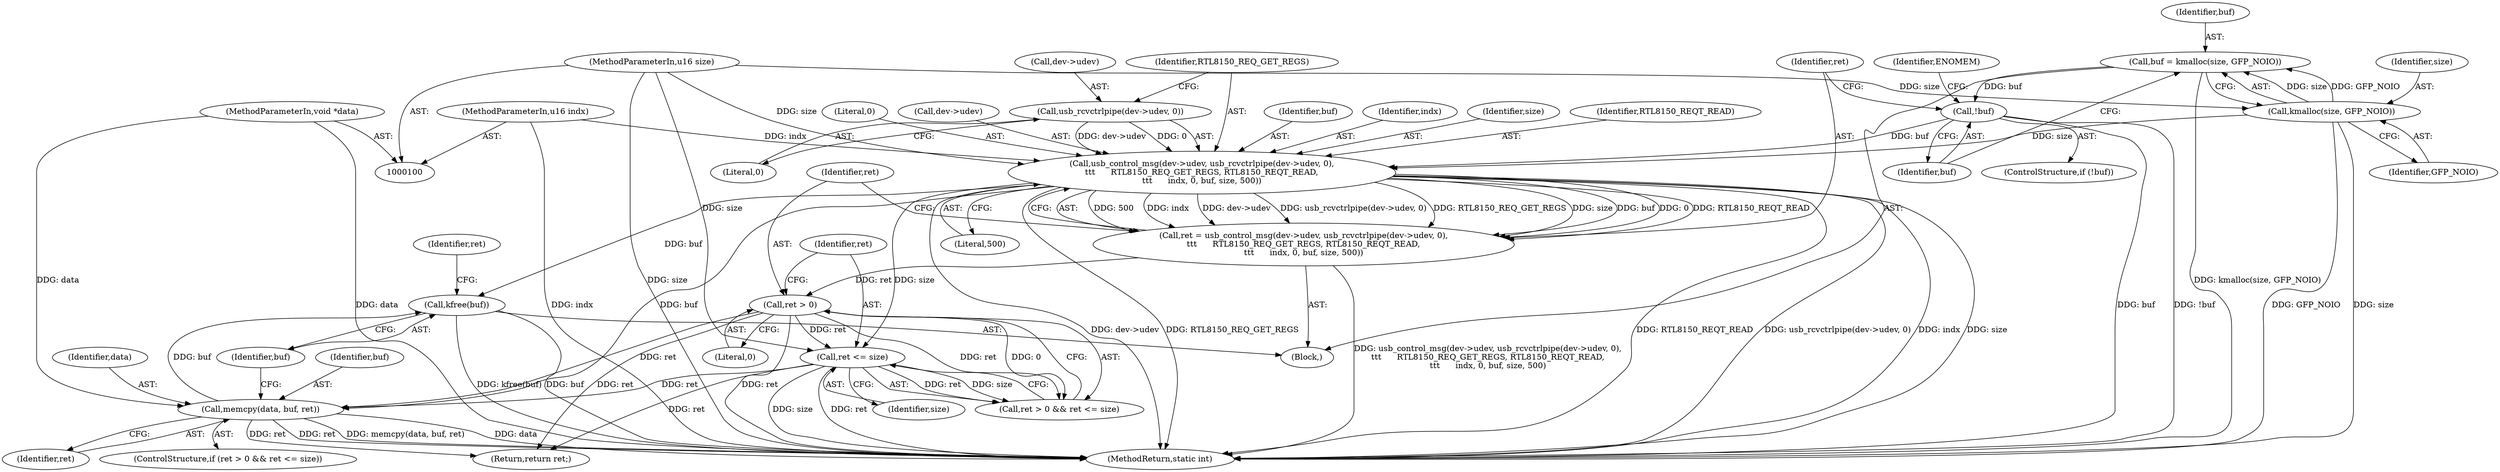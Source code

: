 digraph "0_linux_7926aff5c57b577ab0f43364ff0c59d968f6a414@API" {
"1000149" [label="(Call,kfree(buf))"];
"1000121" [label="(Call,usb_control_msg(dev->udev, usb_rcvctrlpipe(dev->udev, 0),\n\t\t\t      RTL8150_REQ_GET_REGS, RTL8150_REQT_READ,\n\t\t\t      indx, 0, buf, size, 500))"];
"1000125" [label="(Call,usb_rcvctrlpipe(dev->udev, 0))"];
"1000102" [label="(MethodParameterIn,u16 indx)"];
"1000114" [label="(Call,!buf)"];
"1000108" [label="(Call,buf = kmalloc(size, GFP_NOIO))"];
"1000110" [label="(Call,kmalloc(size, GFP_NOIO))"];
"1000103" [label="(MethodParameterIn,u16 size)"];
"1000145" [label="(Call,memcpy(data, buf, ret))"];
"1000104" [label="(MethodParameterIn,void *data)"];
"1000139" [label="(Call,ret > 0)"];
"1000119" [label="(Call,ret = usb_control_msg(dev->udev, usb_rcvctrlpipe(dev->udev, 0),\n\t\t\t      RTL8150_REQ_GET_REGS, RTL8150_REQT_READ,\n\t\t\t      indx, 0, buf, size, 500))"];
"1000142" [label="(Call,ret <= size)"];
"1000126" [label="(Call,dev->udev)"];
"1000118" [label="(Identifier,ENOMEM)"];
"1000125" [label="(Call,usb_rcvctrlpipe(dev->udev, 0))"];
"1000134" [label="(Identifier,buf)"];
"1000145" [label="(Call,memcpy(data, buf, ret))"];
"1000119" [label="(Call,ret = usb_control_msg(dev->udev, usb_rcvctrlpipe(dev->udev, 0),\n\t\t\t      RTL8150_REQ_GET_REGS, RTL8150_REQT_READ,\n\t\t\t      indx, 0, buf, size, 500))"];
"1000114" [label="(Call,!buf)"];
"1000115" [label="(Identifier,buf)"];
"1000120" [label="(Identifier,ret)"];
"1000108" [label="(Call,buf = kmalloc(size, GFP_NOIO))"];
"1000132" [label="(Identifier,indx)"];
"1000137" [label="(ControlStructure,if (ret > 0 && ret <= size))"];
"1000113" [label="(ControlStructure,if (!buf))"];
"1000135" [label="(Identifier,size)"];
"1000131" [label="(Identifier,RTL8150_REQT_READ)"];
"1000139" [label="(Call,ret > 0)"];
"1000149" [label="(Call,kfree(buf))"];
"1000130" [label="(Identifier,RTL8150_REQ_GET_REGS)"];
"1000136" [label="(Literal,500)"];
"1000142" [label="(Call,ret <= size)"];
"1000110" [label="(Call,kmalloc(size, GFP_NOIO))"];
"1000152" [label="(Identifier,ret)"];
"1000151" [label="(Return,return ret;)"];
"1000133" [label="(Literal,0)"];
"1000144" [label="(Identifier,size)"];
"1000150" [label="(Identifier,buf)"];
"1000143" [label="(Identifier,ret)"];
"1000105" [label="(Block,)"];
"1000122" [label="(Call,dev->udev)"];
"1000147" [label="(Identifier,buf)"];
"1000104" [label="(MethodParameterIn,void *data)"];
"1000111" [label="(Identifier,size)"];
"1000146" [label="(Identifier,data)"];
"1000148" [label="(Identifier,ret)"];
"1000109" [label="(Identifier,buf)"];
"1000138" [label="(Call,ret > 0 && ret <= size)"];
"1000102" [label="(MethodParameterIn,u16 indx)"];
"1000121" [label="(Call,usb_control_msg(dev->udev, usb_rcvctrlpipe(dev->udev, 0),\n\t\t\t      RTL8150_REQ_GET_REGS, RTL8150_REQT_READ,\n\t\t\t      indx, 0, buf, size, 500))"];
"1000129" [label="(Literal,0)"];
"1000141" [label="(Literal,0)"];
"1000112" [label="(Identifier,GFP_NOIO)"];
"1000140" [label="(Identifier,ret)"];
"1000103" [label="(MethodParameterIn,u16 size)"];
"1000153" [label="(MethodReturn,static int)"];
"1000149" -> "1000105"  [label="AST: "];
"1000149" -> "1000150"  [label="CFG: "];
"1000150" -> "1000149"  [label="AST: "];
"1000152" -> "1000149"  [label="CFG: "];
"1000149" -> "1000153"  [label="DDG: buf"];
"1000149" -> "1000153"  [label="DDG: kfree(buf)"];
"1000121" -> "1000149"  [label="DDG: buf"];
"1000145" -> "1000149"  [label="DDG: buf"];
"1000121" -> "1000119"  [label="AST: "];
"1000121" -> "1000136"  [label="CFG: "];
"1000122" -> "1000121"  [label="AST: "];
"1000125" -> "1000121"  [label="AST: "];
"1000130" -> "1000121"  [label="AST: "];
"1000131" -> "1000121"  [label="AST: "];
"1000132" -> "1000121"  [label="AST: "];
"1000133" -> "1000121"  [label="AST: "];
"1000134" -> "1000121"  [label="AST: "];
"1000135" -> "1000121"  [label="AST: "];
"1000136" -> "1000121"  [label="AST: "];
"1000119" -> "1000121"  [label="CFG: "];
"1000121" -> "1000153"  [label="DDG: RTL8150_REQ_GET_REGS"];
"1000121" -> "1000153"  [label="DDG: usb_rcvctrlpipe(dev->udev, 0)"];
"1000121" -> "1000153"  [label="DDG: RTL8150_REQT_READ"];
"1000121" -> "1000153"  [label="DDG: indx"];
"1000121" -> "1000153"  [label="DDG: size"];
"1000121" -> "1000153"  [label="DDG: dev->udev"];
"1000121" -> "1000119"  [label="DDG: 500"];
"1000121" -> "1000119"  [label="DDG: indx"];
"1000121" -> "1000119"  [label="DDG: dev->udev"];
"1000121" -> "1000119"  [label="DDG: usb_rcvctrlpipe(dev->udev, 0)"];
"1000121" -> "1000119"  [label="DDG: RTL8150_REQ_GET_REGS"];
"1000121" -> "1000119"  [label="DDG: size"];
"1000121" -> "1000119"  [label="DDG: buf"];
"1000121" -> "1000119"  [label="DDG: 0"];
"1000121" -> "1000119"  [label="DDG: RTL8150_REQT_READ"];
"1000125" -> "1000121"  [label="DDG: dev->udev"];
"1000125" -> "1000121"  [label="DDG: 0"];
"1000102" -> "1000121"  [label="DDG: indx"];
"1000114" -> "1000121"  [label="DDG: buf"];
"1000110" -> "1000121"  [label="DDG: size"];
"1000103" -> "1000121"  [label="DDG: size"];
"1000121" -> "1000142"  [label="DDG: size"];
"1000121" -> "1000145"  [label="DDG: buf"];
"1000125" -> "1000129"  [label="CFG: "];
"1000126" -> "1000125"  [label="AST: "];
"1000129" -> "1000125"  [label="AST: "];
"1000130" -> "1000125"  [label="CFG: "];
"1000102" -> "1000100"  [label="AST: "];
"1000102" -> "1000153"  [label="DDG: indx"];
"1000114" -> "1000113"  [label="AST: "];
"1000114" -> "1000115"  [label="CFG: "];
"1000115" -> "1000114"  [label="AST: "];
"1000118" -> "1000114"  [label="CFG: "];
"1000120" -> "1000114"  [label="CFG: "];
"1000114" -> "1000153"  [label="DDG: !buf"];
"1000114" -> "1000153"  [label="DDG: buf"];
"1000108" -> "1000114"  [label="DDG: buf"];
"1000108" -> "1000105"  [label="AST: "];
"1000108" -> "1000110"  [label="CFG: "];
"1000109" -> "1000108"  [label="AST: "];
"1000110" -> "1000108"  [label="AST: "];
"1000115" -> "1000108"  [label="CFG: "];
"1000108" -> "1000153"  [label="DDG: kmalloc(size, GFP_NOIO)"];
"1000110" -> "1000108"  [label="DDG: size"];
"1000110" -> "1000108"  [label="DDG: GFP_NOIO"];
"1000110" -> "1000112"  [label="CFG: "];
"1000111" -> "1000110"  [label="AST: "];
"1000112" -> "1000110"  [label="AST: "];
"1000110" -> "1000153"  [label="DDG: size"];
"1000110" -> "1000153"  [label="DDG: GFP_NOIO"];
"1000103" -> "1000110"  [label="DDG: size"];
"1000103" -> "1000100"  [label="AST: "];
"1000103" -> "1000153"  [label="DDG: size"];
"1000103" -> "1000142"  [label="DDG: size"];
"1000145" -> "1000137"  [label="AST: "];
"1000145" -> "1000148"  [label="CFG: "];
"1000146" -> "1000145"  [label="AST: "];
"1000147" -> "1000145"  [label="AST: "];
"1000148" -> "1000145"  [label="AST: "];
"1000150" -> "1000145"  [label="CFG: "];
"1000145" -> "1000153"  [label="DDG: data"];
"1000145" -> "1000153"  [label="DDG: ret"];
"1000145" -> "1000153"  [label="DDG: memcpy(data, buf, ret)"];
"1000104" -> "1000145"  [label="DDG: data"];
"1000139" -> "1000145"  [label="DDG: ret"];
"1000142" -> "1000145"  [label="DDG: ret"];
"1000145" -> "1000151"  [label="DDG: ret"];
"1000104" -> "1000100"  [label="AST: "];
"1000104" -> "1000153"  [label="DDG: data"];
"1000139" -> "1000138"  [label="AST: "];
"1000139" -> "1000141"  [label="CFG: "];
"1000140" -> "1000139"  [label="AST: "];
"1000141" -> "1000139"  [label="AST: "];
"1000143" -> "1000139"  [label="CFG: "];
"1000138" -> "1000139"  [label="CFG: "];
"1000139" -> "1000153"  [label="DDG: ret"];
"1000139" -> "1000138"  [label="DDG: ret"];
"1000139" -> "1000138"  [label="DDG: 0"];
"1000119" -> "1000139"  [label="DDG: ret"];
"1000139" -> "1000142"  [label="DDG: ret"];
"1000139" -> "1000151"  [label="DDG: ret"];
"1000119" -> "1000105"  [label="AST: "];
"1000120" -> "1000119"  [label="AST: "];
"1000140" -> "1000119"  [label="CFG: "];
"1000119" -> "1000153"  [label="DDG: usb_control_msg(dev->udev, usb_rcvctrlpipe(dev->udev, 0),\n\t\t\t      RTL8150_REQ_GET_REGS, RTL8150_REQT_READ,\n\t\t\t      indx, 0, buf, size, 500)"];
"1000142" -> "1000138"  [label="AST: "];
"1000142" -> "1000144"  [label="CFG: "];
"1000143" -> "1000142"  [label="AST: "];
"1000144" -> "1000142"  [label="AST: "];
"1000138" -> "1000142"  [label="CFG: "];
"1000142" -> "1000153"  [label="DDG: size"];
"1000142" -> "1000153"  [label="DDG: ret"];
"1000142" -> "1000138"  [label="DDG: ret"];
"1000142" -> "1000138"  [label="DDG: size"];
"1000142" -> "1000151"  [label="DDG: ret"];
}

